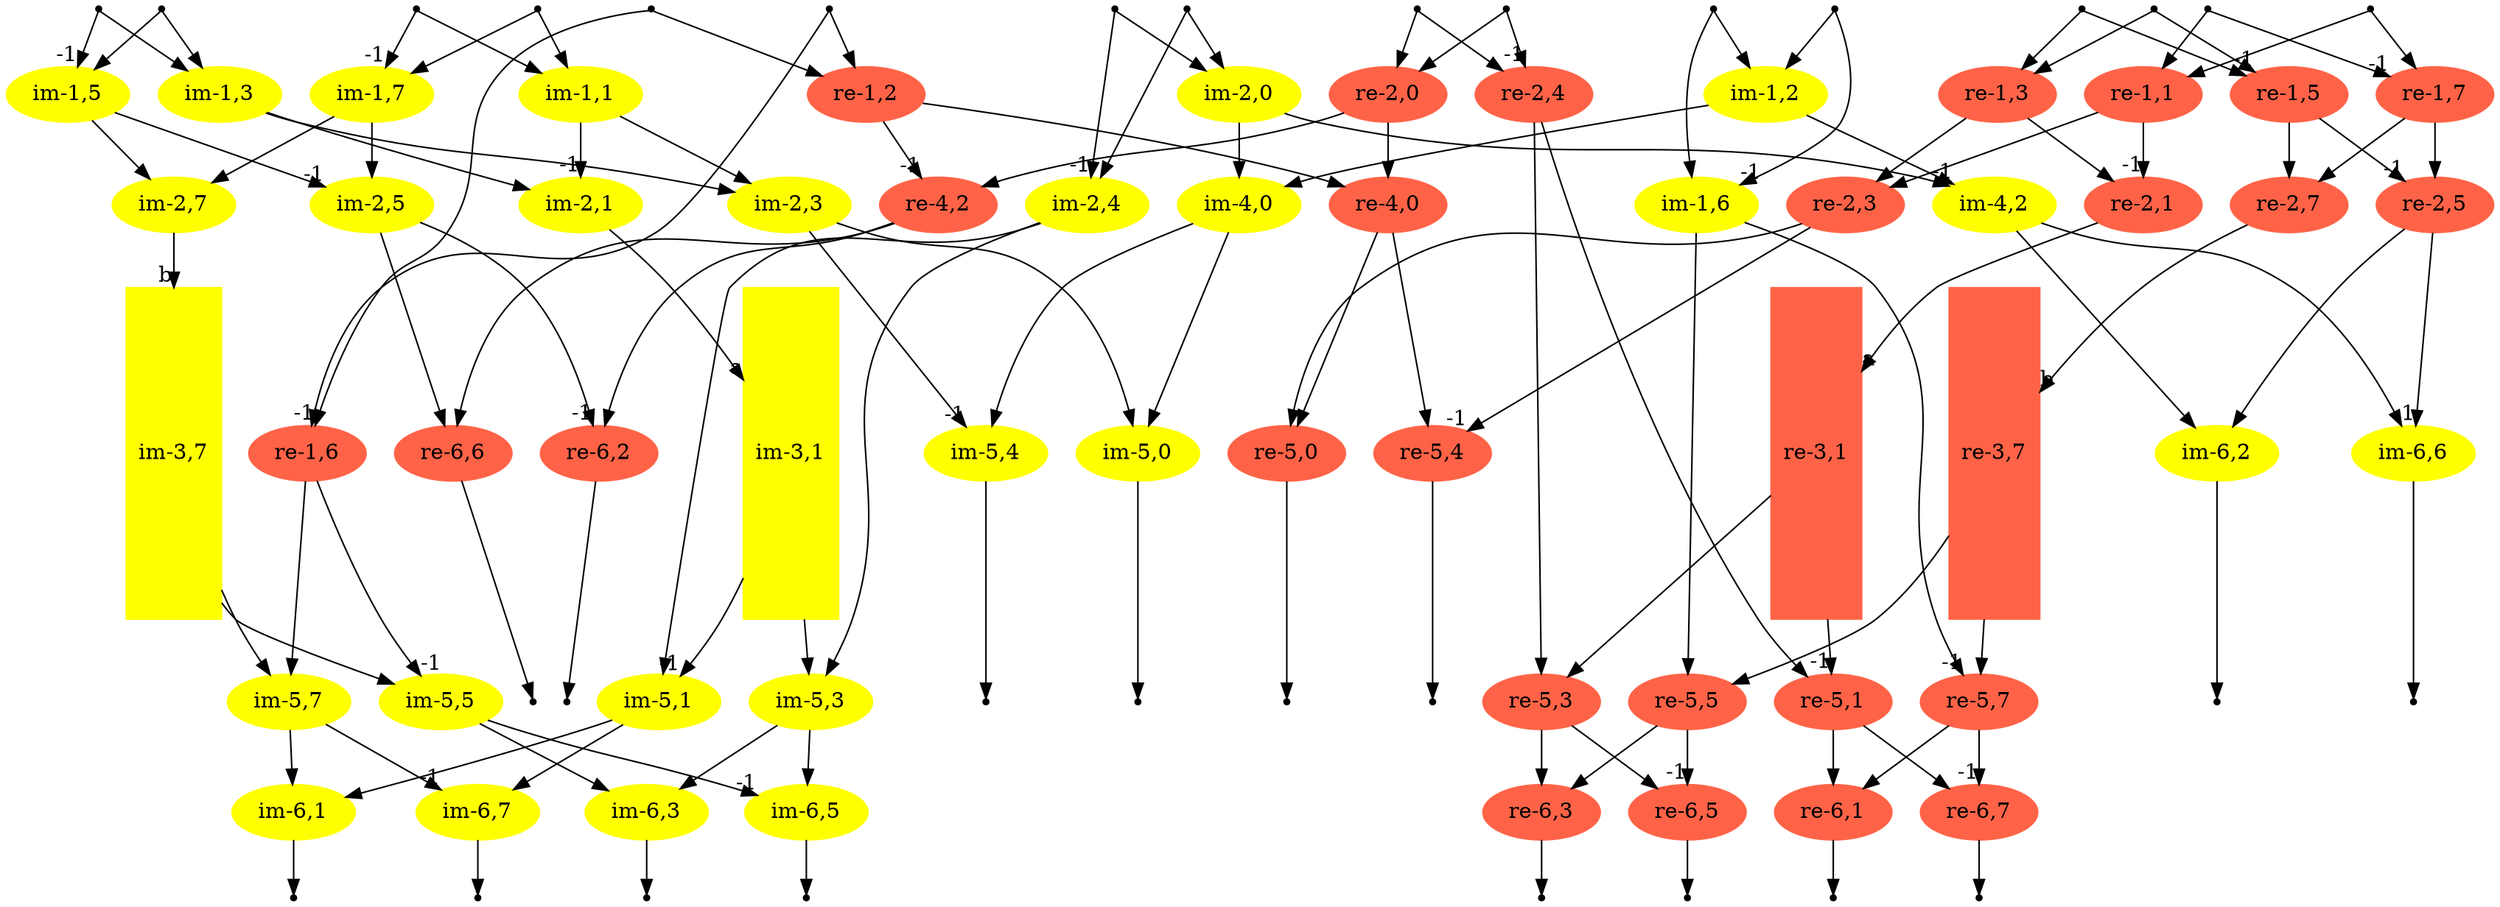 digraph g
{

  /* list of nodes */
  "im-0,0" [shape="point"];
  "im-0,1" [shape="point"];
  "im-0,2" [shape="point"];
  "im-0,3" [shape="point"];
  "im-0,4" [shape="point"];
  "im-0,5" [shape="point"];
  "im-0,6" [shape="point"];
  "im-0,7" [shape="point"];
  "im-1,1" [color="yellow",shape="oval",style="filled"];
  "im-1,2" [color="yellow",shape="oval",style="filled"];
  "im-1,3" [color="yellow",shape="oval",style="filled"];
  "im-1,5" [color="yellow",shape="oval",style="filled"];
  "im-1,6" [color="yellow",shape="oval",style="filled"];
  "im-1,7" [color="yellow",shape="oval",style="filled"];
  "im-2,0" [color="yellow",shape="oval",style="filled"];
  "im-2,1" [color="yellow",shape="oval",style="filled"];
  "im-2,3" [color="yellow",shape="oval",style="filled"];
  "im-2,4" [color="yellow",shape="oval",style="filled"];
  "im-2,5" [color="yellow",shape="oval",style="filled"];
  "im-2,7" [color="yellow",shape="oval",style="filled"];
  "im-3,1" [color="yellow",height="3",shape="box",style="filled"];
  "im-3,7" [color="yellow",height="3",shape="box",style="filled"];
  "im-4,0" [color="yellow",shape="oval",style="filled"];
  "im-4,2" [color="yellow",shape="oval",style="filled"];
  "im-5,0" [color="yellow",shape="oval",style="filled"];
  "im-5,1" [color="yellow",shape="oval",style="filled"];
  "im-5,3" [color="yellow",shape="oval",style="filled"];
  "im-5,4" [color="yellow",shape="oval",style="filled"];
  "im-5,5" [color="yellow",shape="oval",style="filled"];
  "im-5,7" [color="yellow",shape="oval",style="filled"];
  "im-6,1" [color="yellow",shape="oval",style="filled"];
  "im-6,2" [color="yellow",shape="oval",style="filled"];
  "im-6,3" [color="yellow",shape="oval",style="filled"];
  "im-6,5" [color="yellow",shape="oval",style="filled"];
  "im-6,6" [color="yellow",shape="oval",style="filled"];
  "im-6,7" [color="yellow",shape="oval",style="filled"];
  "im-7,0" [shape="point"];
  "im-7,1" [shape="point"];
  "im-7,2" [shape="point"];
  "im-7,3" [shape="point"];
  "im-7,4" [shape="point"];
  "im-7,5" [shape="point"];
  "im-7,6" [shape="point"];
  "im-7,7" [shape="point"];
  "re-0,0" [shape="point"];
  "re-0,1" [shape="point"];
  "re-0,2" [shape="point"];
  "re-0,3" [shape="point"];
  "re-0,4" [shape="point"];
  "re-0,5" [shape="point"];
  "re-0,6" [shape="point"];
  "re-0,7" [shape="point"];
  "re-1,1" [color="tomato",shape="oval",style="filled"];
  "re-1,2" [color="tomato",shape="oval",style="filled"];
  "re-1,3" [color="tomato",shape="oval",style="filled"];
  "re-1,5" [color="tomato",shape="oval",style="filled"];
  "re-1,6" [color="tomato",shape="oval",style="filled"];
  "re-1,7" [color="tomato",shape="oval",style="filled"];
  "re-2,0" [color="tomato",shape="oval",style="filled"];
  "re-2,1" [color="tomato",shape="oval",style="filled"];
  "re-2,3" [color="tomato",shape="oval",style="filled"];
  "re-2,4" [color="tomato",shape="oval",style="filled"];
  "re-2,5" [color="tomato",shape="oval",style="filled"];
  "re-2,7" [color="tomato",shape="oval",style="filled"];
  "re-3,1" [color="tomato",height="3",shape="box",style="filled"];
  "re-3,7" [color="tomato",height="3",shape="box",style="filled"];
  "re-4,0" [color="tomato",shape="oval",style="filled"];
  "re-4,2" [color="tomato",shape="oval",style="filled"];
  "re-5,0" [color="tomato",shape="oval",style="filled"];
  "re-5,1" [color="tomato",shape="oval",style="filled"];
  "re-5,3" [color="tomato",shape="oval",style="filled"];
  "re-5,4" [color="tomato",shape="oval",style="filled"];
  "re-5,5" [color="tomato",shape="oval",style="filled"];
  "re-5,7" [color="tomato",shape="oval",style="filled"];
  "re-6,1" [color="tomato",shape="oval",style="filled"];
  "re-6,2" [color="tomato",shape="oval",style="filled"];
  "re-6,3" [color="tomato",shape="oval",style="filled"];
  "re-6,5" [color="tomato",shape="oval",style="filled"];
  "re-6,6" [color="tomato",shape="oval",style="filled"];
  "re-6,7" [color="tomato",shape="oval",style="filled"];
  "re-7,0" [shape="point"];
  "re-7,1" [shape="point"];
  "re-7,2" [shape="point"];
  "re-7,3" [shape="point"];
  "re-7,4" [shape="point"];
  "re-7,5" [shape="point"];
  "re-7,6" [shape="point"];
  "re-7,7" [shape="point"];

  /* list of edges */
  "im-0,0" -> "im-2,0";
  "im-0,0" -> "im-2,4";
  "im-0,1" -> "im-1,1";
  "im-0,1" -> "im-1,7";
  "im-0,2" -> "im-1,2";
  "im-0,2" -> "im-1,6";
  "im-0,3" -> "im-1,3";
  "im-0,3" -> "im-1,5";
  "im-0,4" -> "im-2,0";
  "im-0,4" -> "im-2,4" [headlabel = "-1"];
  "im-0,5" -> "im-1,3";
  "im-0,5" -> "im-1,5" [headlabel = "-1"];
  "im-0,6" -> "im-1,2";
  "im-0,6" -> "im-1,6" [headlabel = "-1"];
  "im-0,7" -> "im-1,1";
  "im-0,7" -> "im-1,7" [headlabel = "-1"];
  "im-1,1" -> "im-2,1" [headlabel = "-1"];
  "im-1,1" -> "im-2,3";
  "im-1,2" -> "im-4,0";
  "im-1,2" -> "im-4,2" [headlabel = "-1"];
  "im-1,3" -> "im-2,1";
  "im-1,3" -> "im-2,3";
  "im-1,5" -> "im-2,5" [headlabel = "-1"];
  "im-1,5" -> "im-2,7";
  "im-1,6" -> "re-5,5";
  "im-1,6" -> "re-5,7" [headlabel = "-1"];
  "im-1,7" -> "im-2,5";
  "im-1,7" -> "im-2,7";
  "im-2,0" -> "im-4,0";
  "im-2,0" -> "im-4,2";
  "im-2,1" -> "im-3,1" [headlabel = "a"];
  "im-2,3" -> "im-5,0";
  "im-2,3" -> "im-5,4" [headlabel = "-1"];
  "im-2,4" -> "im-5,1";
  "im-2,4" -> "im-5,3";
  "im-2,5" -> "re-6,2" [headlabel = "-1"];
  "im-2,5" -> "re-6,6";
  "im-2,7" -> "im-3,7" [headlabel = "b"];
  "im-3,1" -> "im-5,1" [headlabel = "-1"];
  "im-3,1" -> "im-5,3";
  "im-3,7" -> "im-5,5";
  "im-3,7" -> "im-5,7";
  "im-4,0" -> "im-5,0";
  "im-4,0" -> "im-5,4";
  "im-4,2" -> "im-6,2";
  "im-4,2" -> "im-6,6";
  "im-5,0" -> "im-7,0";
  "im-5,1" -> "im-6,1";
  "im-5,1" -> "im-6,7";
  "im-5,3" -> "im-6,3";
  "im-5,3" -> "im-6,5";
  "im-5,4" -> "im-7,4";
  "im-5,5" -> "im-6,3";
  "im-5,5" -> "im-6,5" [headlabel = "-1"];
  "im-5,7" -> "im-6,1";
  "im-5,7" -> "im-6,7" [headlabel = "-1"];
  "im-6,1" -> "im-7,1";
  "im-6,2" -> "im-7,2";
  "im-6,3" -> "im-7,3";
  "im-6,5" -> "im-7,5";
  "im-6,6" -> "im-7,6";
  "im-6,7" -> "im-7,7";
  "re-0,0" -> "re-2,0";
  "re-0,0" -> "re-2,4";
  "re-0,1" -> "re-1,1";
  "re-0,1" -> "re-1,7";
  "re-0,2" -> "re-1,2";
  "re-0,2" -> "re-1,6";
  "re-0,3" -> "re-1,3";
  "re-0,3" -> "re-1,5";
  "re-0,4" -> "re-2,0";
  "re-0,4" -> "re-2,4" [headlabel = "-1"];
  "re-0,5" -> "re-1,3";
  "re-0,5" -> "re-1,5" [headlabel = "-1"];
  "re-0,6" -> "re-1,2";
  "re-0,6" -> "re-1,6" [headlabel = "-1"];
  "re-0,7" -> "re-1,1";
  "re-0,7" -> "re-1,7" [headlabel = "-1"];
  "re-1,1" -> "re-2,1" [headlabel = "-1"];
  "re-1,1" -> "re-2,3";
  "re-1,2" -> "re-4,0";
  "re-1,2" -> "re-4,2" [headlabel = "-1"];
  "re-1,3" -> "re-2,1";
  "re-1,3" -> "re-2,3";
  "re-1,5" -> "re-2,5" [headlabel = "-1"];
  "re-1,5" -> "re-2,7";
  "re-1,6" -> "im-5,5" [headlabel = "-1"];
  "re-1,6" -> "im-5,7";
  "re-1,7" -> "re-2,5";
  "re-1,7" -> "re-2,7";
  "re-2,0" -> "re-4,0";
  "re-2,0" -> "re-4,2";
  "re-2,1" -> "re-3,1" [headlabel = "a"];
  "re-2,3" -> "re-5,0";
  "re-2,3" -> "re-5,4" [headlabel = "-1"];
  "re-2,4" -> "re-5,1";
  "re-2,4" -> "re-5,3";
  "re-2,5" -> "im-6,2";
  "re-2,5" -> "im-6,6" [headlabel = "-1"];
  "re-2,7" -> "re-3,7" [headlabel = "b"];
  "re-3,1" -> "re-5,1" [headlabel = "-1"];
  "re-3,1" -> "re-5,3";
  "re-3,7" -> "re-5,5";
  "re-3,7" -> "re-5,7";
  "re-4,0" -> "re-5,0";
  "re-4,0" -> "re-5,4";
  "re-4,2" -> "re-6,2";
  "re-4,2" -> "re-6,6";
  "re-5,0" -> "re-7,0";
  "re-5,1" -> "re-6,1";
  "re-5,1" -> "re-6,7";
  "re-5,3" -> "re-6,3";
  "re-5,3" -> "re-6,5";
  "re-5,4" -> "re-7,4";
  "re-5,5" -> "re-6,3";
  "re-5,5" -> "re-6,5" [headlabel = "-1"];
  "re-5,7" -> "re-6,1";
  "re-5,7" -> "re-6,7" [headlabel = "-1"];
  "re-6,1" -> "re-7,1";
  "re-6,2" -> "re-7,2";
  "re-6,3" -> "re-7,3";
  "re-6,5" -> "re-7,5";
  "re-6,6" -> "re-7,6";
  "re-6,7" -> "re-7,7";
}
